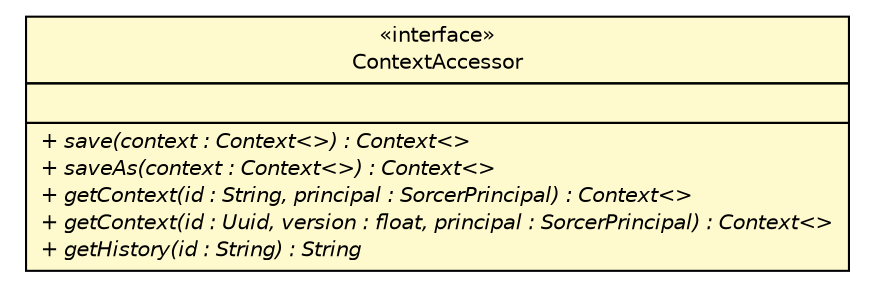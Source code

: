#!/usr/local/bin/dot
#
# Class diagram 
# Generated by UMLGraph version R5_6 (http://www.umlgraph.org/)
#

digraph G {
	edge [fontname="Helvetica",fontsize=10,labelfontname="Helvetica",labelfontsize=10];
	node [fontname="Helvetica",fontsize=10,shape=plaintext];
	nodesep=0.25;
	ranksep=0.5;
	// sorcer.core.context.ContextAccessor
	c176541 [label=<<table title="sorcer.core.context.ContextAccessor" border="0" cellborder="1" cellspacing="0" cellpadding="2" port="p" bgcolor="lemonChiffon" href="./ContextAccessor.html">
		<tr><td><table border="0" cellspacing="0" cellpadding="1">
<tr><td align="center" balign="center"> &#171;interface&#187; </td></tr>
<tr><td align="center" balign="center"> ContextAccessor </td></tr>
		</table></td></tr>
		<tr><td><table border="0" cellspacing="0" cellpadding="1">
<tr><td align="left" balign="left">  </td></tr>
		</table></td></tr>
		<tr><td><table border="0" cellspacing="0" cellpadding="1">
<tr><td align="left" balign="left"><font face="Helvetica-Oblique" point-size="10.0"> + save(context : Context&lt;&gt;) : Context&lt;&gt; </font></td></tr>
<tr><td align="left" balign="left"><font face="Helvetica-Oblique" point-size="10.0"> + saveAs(context : Context&lt;&gt;) : Context&lt;&gt; </font></td></tr>
<tr><td align="left" balign="left"><font face="Helvetica-Oblique" point-size="10.0"> + getContext(id : String, principal : SorcerPrincipal) : Context&lt;&gt; </font></td></tr>
<tr><td align="left" balign="left"><font face="Helvetica-Oblique" point-size="10.0"> + getContext(id : Uuid, version : float, principal : SorcerPrincipal) : Context&lt;&gt; </font></td></tr>
<tr><td align="left" balign="left"><font face="Helvetica-Oblique" point-size="10.0"> + getHistory(id : String) : String </font></td></tr>
		</table></td></tr>
		</table>>, URL="./ContextAccessor.html", fontname="Helvetica", fontcolor="black", fontsize=10.0];
}

